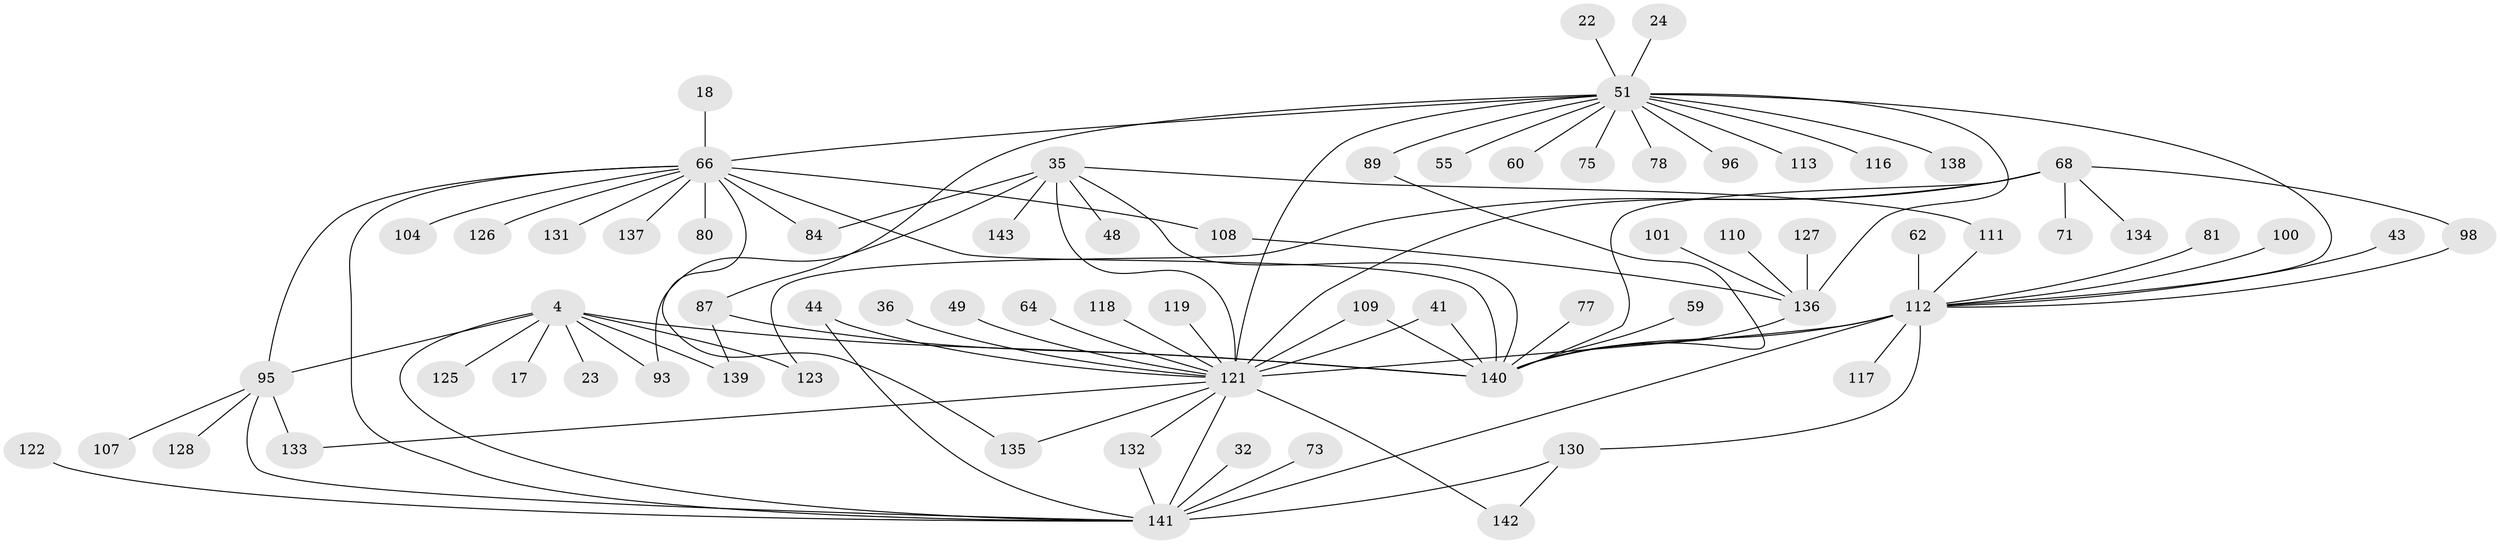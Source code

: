 // original degree distribution, {13: 0.006993006993006993, 10: 0.006993006993006993, 19: 0.006993006993006993, 12: 0.006993006993006993, 11: 0.006993006993006993, 23: 0.006993006993006993, 9: 0.02097902097902098, 3: 0.07692307692307693, 4: 0.03496503496503497, 7: 0.04195804195804196, 5: 0.03496503496503497, 1: 0.45454545454545453, 6: 0.04195804195804196, 2: 0.24475524475524477, 8: 0.006993006993006993}
// Generated by graph-tools (version 1.1) at 2025/48/03/09/25 04:48:43]
// undirected, 71 vertices, 97 edges
graph export_dot {
graph [start="1"]
  node [color=gray90,style=filled];
  4;
  17;
  18;
  22;
  23;
  24;
  32;
  35 [super="+15"];
  36;
  41;
  43;
  44;
  48;
  49;
  51 [super="+6"];
  55;
  59;
  60;
  62;
  64;
  66 [super="+47+34+56"];
  68 [super="+50"];
  71;
  73;
  75;
  77;
  78;
  80;
  81;
  84;
  87 [super="+16"];
  89 [super="+69"];
  93;
  95 [super="+31+54+92"];
  96 [super="+29"];
  98;
  100;
  101 [super="+83"];
  104;
  107;
  108;
  109;
  110;
  111;
  112 [super="+7+9"];
  113;
  116;
  117;
  118;
  119 [super="+85"];
  121 [super="+30+38+103"];
  122;
  123;
  125;
  126;
  127;
  128;
  130 [super="+63"];
  131;
  132 [super="+19+20+39+94"];
  133 [super="+57"];
  134;
  135;
  136 [super="+42+97+45+52+53+67+70+74+91"];
  137;
  138;
  139 [super="+82"];
  140 [super="+120+90"];
  141 [super="+124+129"];
  142;
  143 [super="+115"];
  4 -- 17;
  4 -- 23;
  4 -- 93;
  4 -- 123;
  4 -- 125;
  4 -- 139 [weight=2];
  4 -- 140 [weight=3];
  4 -- 95;
  4 -- 141;
  18 -- 66;
  22 -- 51;
  24 -- 51;
  32 -- 141;
  35 -- 48;
  35 -- 84;
  35 -- 93;
  35 -- 111;
  35 -- 140 [weight=2];
  35 -- 143;
  35 -- 121 [weight=4];
  36 -- 121;
  41 -- 140;
  41 -- 121;
  43 -- 112;
  44 -- 121;
  44 -- 141;
  49 -- 121;
  51 -- 112 [weight=3];
  51 -- 66;
  51 -- 138;
  51 -- 75;
  51 -- 78;
  51 -- 113;
  51 -- 116;
  51 -- 55;
  51 -- 60;
  51 -- 136 [weight=2];
  51 -- 89;
  51 -- 87;
  51 -- 96;
  51 -- 121 [weight=4];
  59 -- 140;
  62 -- 112 [weight=2];
  64 -- 121;
  66 -- 137;
  66 -- 126;
  66 -- 108;
  66 -- 140 [weight=5];
  66 -- 141 [weight=3];
  66 -- 131;
  66 -- 135;
  66 -- 104;
  66 -- 80;
  66 -- 84;
  66 -- 95 [weight=2];
  68 -- 71;
  68 -- 123;
  68 -- 134;
  68 -- 98;
  68 -- 140;
  68 -- 121 [weight=4];
  73 -- 141;
  77 -- 140;
  81 -- 112;
  87 -- 139;
  87 -- 140;
  89 -- 140;
  95 -- 107;
  95 -- 133;
  95 -- 128;
  95 -- 141 [weight=2];
  98 -- 112;
  100 -- 112;
  101 -- 136;
  108 -- 136;
  109 -- 140;
  109 -- 121;
  110 -- 136;
  111 -- 112;
  112 -- 130;
  112 -- 117;
  112 -- 140 [weight=6];
  112 -- 141;
  112 -- 121;
  118 -- 121;
  119 -- 121;
  121 -- 132;
  121 -- 133;
  121 -- 135;
  121 -- 141 [weight=3];
  121 -- 142;
  122 -- 141;
  127 -- 136;
  130 -- 142;
  130 -- 141 [weight=3];
  132 -- 141;
  136 -- 140;
}
